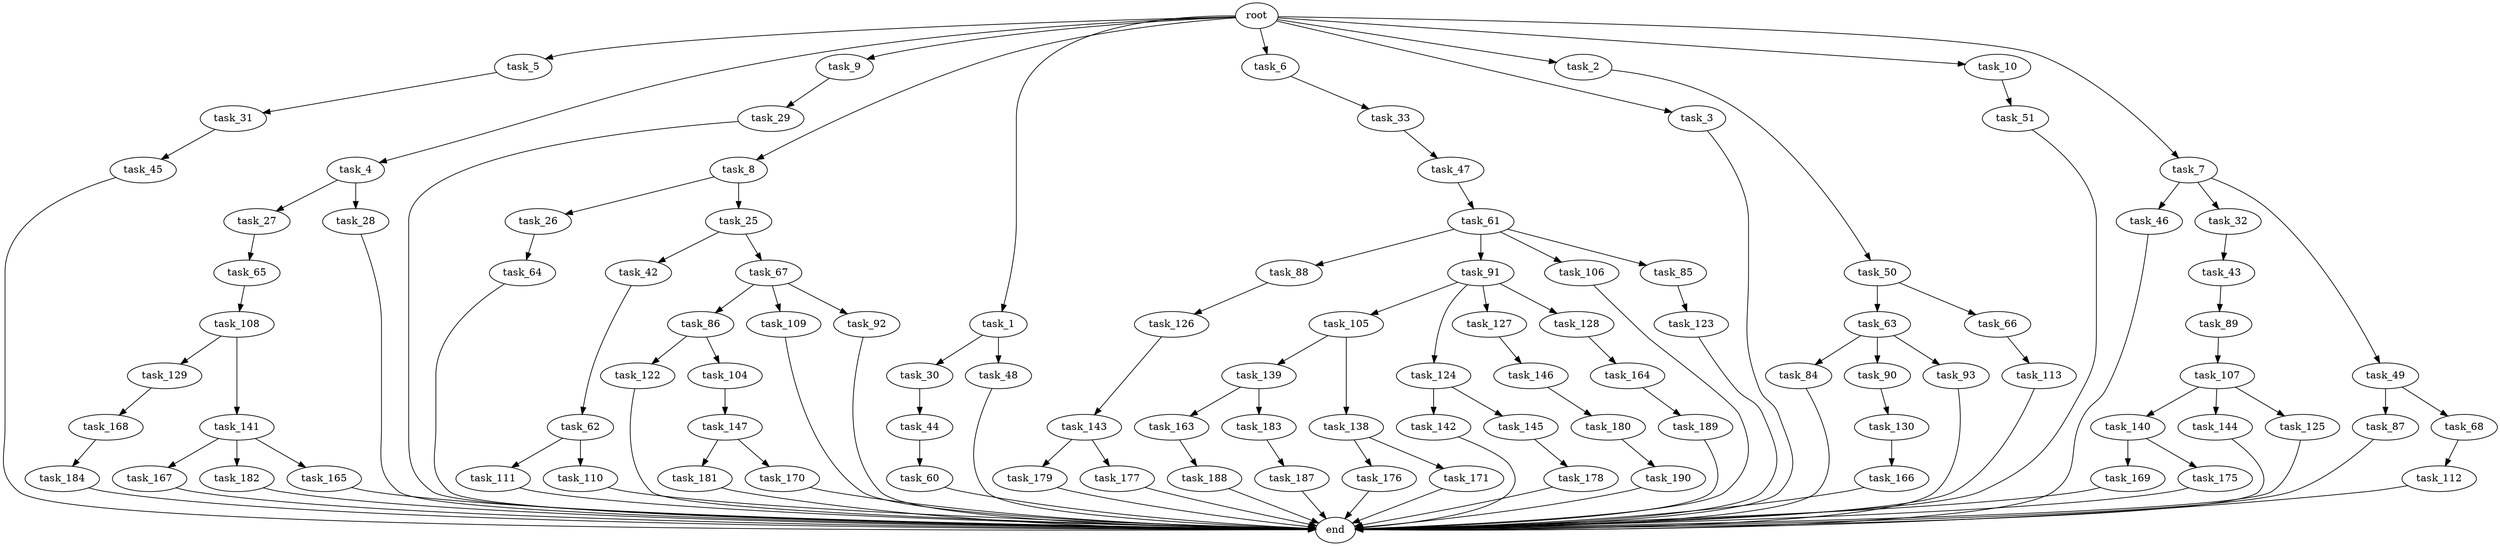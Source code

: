 digraph G {
  task_129 [size="6957847019.520000"];
  task_27 [size="8589934592.000000"];
  task_122 [size="6957847019.520000"];
  task_50 [size="6957847019.520000"];
  task_181 [size="1374389534.720000"];
  task_187 [size="2147483648.000000"];
  task_5 [size="10.240000"];
  task_4 [size="10.240000"];
  task_84 [size="5497558138.880000"];
  task_112 [size="8589934592.000000"];
  task_147 [size="4209067950.080000"];
  task_90 [size="5497558138.880000"];
  task_190 [size="1374389534.720000"];
  task_143 [size="1374389534.720000"];
  task_26 [size="1374389534.720000"];
  task_64 [size="1374389534.720000"];
  task_141 [size="6957847019.520000"];
  task_31 [size="3092376453.120000"];
  task_51 [size="4209067950.080000"];
  task_28 [size="8589934592.000000"];
  task_88 [size="8589934592.000000"];
  task_9 [size="10.240000"];
  task_44 [size="3092376453.120000"];
  task_33 [size="343597383.680000"];
  task_142 [size="773094113.280000"];
  task_169 [size="1374389534.720000"];
  task_8 [size="10.240000"];
  task_86 [size="8589934592.000000"];
  task_167 [size="343597383.680000"];
  task_179 [size="3092376453.120000"];
  task_91 [size="8589934592.000000"];
  task_166 [size="773094113.280000"];
  task_182 [size="343597383.680000"];
  task_1 [size="10.240000"];
  task_105 [size="4209067950.080000"];
  task_60 [size="1374389534.720000"];
  task_188 [size="5497558138.880000"];
  task_140 [size="4209067950.080000"];
  task_180 [size="1374389534.720000"];
  task_168 [size="4209067950.080000"];
  task_104 [size="6957847019.520000"];
  task_177 [size="3092376453.120000"];
  task_106 [size="8589934592.000000"];
  task_43 [size="4209067950.080000"];
  task_63 [size="2147483648.000000"];
  task_6 [size="10.240000"];
  task_3 [size="10.240000"];
  task_111 [size="773094113.280000"];
  task_139 [size="1374389534.720000"];
  end [size="0.000000"];
  task_144 [size="4209067950.080000"];
  task_85 [size="8589934592.000000"];
  task_66 [size="2147483648.000000"];
  task_164 [size="1374389534.720000"];
  task_113 [size="3092376453.120000"];
  task_176 [size="5497558138.880000"];
  task_62 [size="2147483648.000000"];
  task_170 [size="1374389534.720000"];
  task_163 [size="773094113.280000"];
  task_107 [size="6957847019.520000"];
  task_165 [size="343597383.680000"];
  task_30 [size="773094113.280000"];
  task_48 [size="773094113.280000"];
  task_108 [size="1374389534.720000"];
  task_45 [size="343597383.680000"];
  task_46 [size="6957847019.520000"];
  task_124 [size="4209067950.080000"];
  task_32 [size="6957847019.520000"];
  task_145 [size="773094113.280000"];
  task_125 [size="4209067950.080000"];
  task_2 [size="10.240000"];
  task_138 [size="1374389534.720000"];
  task_25 [size="1374389534.720000"];
  task_171 [size="5497558138.880000"];
  task_146 [size="8589934592.000000"];
  task_130 [size="3092376453.120000"];
  task_29 [size="1374389534.720000"];
  task_123 [size="773094113.280000"];
  task_87 [size="8589934592.000000"];
  task_178 [size="773094113.280000"];
  task_184 [size="4209067950.080000"];
  task_42 [size="343597383.680000"];
  task_109 [size="8589934592.000000"];
  task_126 [size="8589934592.000000"];
  task_92 [size="8589934592.000000"];
  task_49 [size="6957847019.520000"];
  task_10 [size="10.240000"];
  task_65 [size="343597383.680000"];
  task_67 [size="343597383.680000"];
  task_7 [size="10.240000"];
  task_127 [size="4209067950.080000"];
  task_189 [size="3092376453.120000"];
  task_128 [size="4209067950.080000"];
  task_110 [size="773094113.280000"];
  root [size="0.000000"];
  task_47 [size="4209067950.080000"];
  task_68 [size="8589934592.000000"];
  task_93 [size="5497558138.880000"];
  task_89 [size="8589934592.000000"];
  task_61 [size="4209067950.080000"];
  task_183 [size="773094113.280000"];
  task_175 [size="1374389534.720000"];

  task_129 -> task_168 [size="411041792.000000"];
  task_27 -> task_65 [size="33554432.000000"];
  task_122 -> end [size="1.000000"];
  task_50 -> task_63 [size="209715200.000000"];
  task_50 -> task_66 [size="209715200.000000"];
  task_181 -> end [size="1.000000"];
  task_187 -> end [size="1.000000"];
  task_5 -> task_31 [size="301989888.000000"];
  task_4 -> task_27 [size="838860800.000000"];
  task_4 -> task_28 [size="838860800.000000"];
  task_84 -> end [size="1.000000"];
  task_112 -> end [size="1.000000"];
  task_147 -> task_170 [size="134217728.000000"];
  task_147 -> task_181 [size="134217728.000000"];
  task_90 -> task_130 [size="301989888.000000"];
  task_190 -> end [size="1.000000"];
  task_143 -> task_177 [size="301989888.000000"];
  task_143 -> task_179 [size="301989888.000000"];
  task_26 -> task_64 [size="134217728.000000"];
  task_64 -> end [size="1.000000"];
  task_141 -> task_182 [size="33554432.000000"];
  task_141 -> task_167 [size="33554432.000000"];
  task_141 -> task_165 [size="33554432.000000"];
  task_31 -> task_45 [size="33554432.000000"];
  task_51 -> end [size="1.000000"];
  task_28 -> end [size="1.000000"];
  task_88 -> task_126 [size="838860800.000000"];
  task_9 -> task_29 [size="134217728.000000"];
  task_44 -> task_60 [size="134217728.000000"];
  task_33 -> task_47 [size="411041792.000000"];
  task_142 -> end [size="1.000000"];
  task_169 -> end [size="1.000000"];
  task_8 -> task_25 [size="134217728.000000"];
  task_8 -> task_26 [size="134217728.000000"];
  task_86 -> task_104 [size="679477248.000000"];
  task_86 -> task_122 [size="679477248.000000"];
  task_167 -> end [size="1.000000"];
  task_179 -> end [size="1.000000"];
  task_91 -> task_127 [size="411041792.000000"];
  task_91 -> task_124 [size="411041792.000000"];
  task_91 -> task_128 [size="411041792.000000"];
  task_91 -> task_105 [size="411041792.000000"];
  task_166 -> end [size="1.000000"];
  task_182 -> end [size="1.000000"];
  task_1 -> task_30 [size="75497472.000000"];
  task_1 -> task_48 [size="75497472.000000"];
  task_105 -> task_138 [size="134217728.000000"];
  task_105 -> task_139 [size="134217728.000000"];
  task_60 -> end [size="1.000000"];
  task_188 -> end [size="1.000000"];
  task_140 -> task_169 [size="134217728.000000"];
  task_140 -> task_175 [size="134217728.000000"];
  task_180 -> task_190 [size="134217728.000000"];
  task_168 -> task_184 [size="411041792.000000"];
  task_104 -> task_147 [size="411041792.000000"];
  task_177 -> end [size="1.000000"];
  task_106 -> end [size="1.000000"];
  task_43 -> task_89 [size="838860800.000000"];
  task_63 -> task_84 [size="536870912.000000"];
  task_63 -> task_93 [size="536870912.000000"];
  task_63 -> task_90 [size="536870912.000000"];
  task_6 -> task_33 [size="33554432.000000"];
  task_3 -> end [size="1.000000"];
  task_111 -> end [size="1.000000"];
  task_139 -> task_183 [size="75497472.000000"];
  task_139 -> task_163 [size="75497472.000000"];
  task_144 -> end [size="1.000000"];
  task_85 -> task_123 [size="75497472.000000"];
  task_66 -> task_113 [size="301989888.000000"];
  task_164 -> task_189 [size="301989888.000000"];
  task_113 -> end [size="1.000000"];
  task_176 -> end [size="1.000000"];
  task_62 -> task_111 [size="75497472.000000"];
  task_62 -> task_110 [size="75497472.000000"];
  task_170 -> end [size="1.000000"];
  task_163 -> task_188 [size="536870912.000000"];
  task_107 -> task_140 [size="411041792.000000"];
  task_107 -> task_125 [size="411041792.000000"];
  task_107 -> task_144 [size="411041792.000000"];
  task_165 -> end [size="1.000000"];
  task_30 -> task_44 [size="301989888.000000"];
  task_48 -> end [size="1.000000"];
  task_108 -> task_129 [size="679477248.000000"];
  task_108 -> task_141 [size="679477248.000000"];
  task_45 -> end [size="1.000000"];
  task_46 -> end [size="1.000000"];
  task_124 -> task_142 [size="75497472.000000"];
  task_124 -> task_145 [size="75497472.000000"];
  task_32 -> task_43 [size="411041792.000000"];
  task_145 -> task_178 [size="75497472.000000"];
  task_125 -> end [size="1.000000"];
  task_2 -> task_50 [size="679477248.000000"];
  task_138 -> task_176 [size="536870912.000000"];
  task_138 -> task_171 [size="536870912.000000"];
  task_25 -> task_42 [size="33554432.000000"];
  task_25 -> task_67 [size="33554432.000000"];
  task_171 -> end [size="1.000000"];
  task_146 -> task_180 [size="134217728.000000"];
  task_130 -> task_166 [size="75497472.000000"];
  task_29 -> end [size="1.000000"];
  task_123 -> end [size="1.000000"];
  task_87 -> end [size="1.000000"];
  task_178 -> end [size="1.000000"];
  task_184 -> end [size="1.000000"];
  task_42 -> task_62 [size="209715200.000000"];
  task_109 -> end [size="1.000000"];
  task_126 -> task_143 [size="134217728.000000"];
  task_92 -> end [size="1.000000"];
  task_49 -> task_68 [size="838860800.000000"];
  task_49 -> task_87 [size="838860800.000000"];
  task_10 -> task_51 [size="411041792.000000"];
  task_65 -> task_108 [size="134217728.000000"];
  task_67 -> task_109 [size="838860800.000000"];
  task_67 -> task_86 [size="838860800.000000"];
  task_67 -> task_92 [size="838860800.000000"];
  task_7 -> task_49 [size="679477248.000000"];
  task_7 -> task_46 [size="679477248.000000"];
  task_7 -> task_32 [size="679477248.000000"];
  task_127 -> task_146 [size="838860800.000000"];
  task_189 -> end [size="1.000000"];
  task_128 -> task_164 [size="134217728.000000"];
  task_110 -> end [size="1.000000"];
  root -> task_8 [size="1.000000"];
  root -> task_10 [size="1.000000"];
  root -> task_2 [size="1.000000"];
  root -> task_5 [size="1.000000"];
  root -> task_4 [size="1.000000"];
  root -> task_9 [size="1.000000"];
  root -> task_1 [size="1.000000"];
  root -> task_7 [size="1.000000"];
  root -> task_6 [size="1.000000"];
  root -> task_3 [size="1.000000"];
  task_47 -> task_61 [size="411041792.000000"];
  task_68 -> task_112 [size="838860800.000000"];
  task_93 -> end [size="1.000000"];
  task_89 -> task_107 [size="679477248.000000"];
  task_61 -> task_88 [size="838860800.000000"];
  task_61 -> task_85 [size="838860800.000000"];
  task_61 -> task_91 [size="838860800.000000"];
  task_61 -> task_106 [size="838860800.000000"];
  task_183 -> task_187 [size="209715200.000000"];
  task_175 -> end [size="1.000000"];
}
